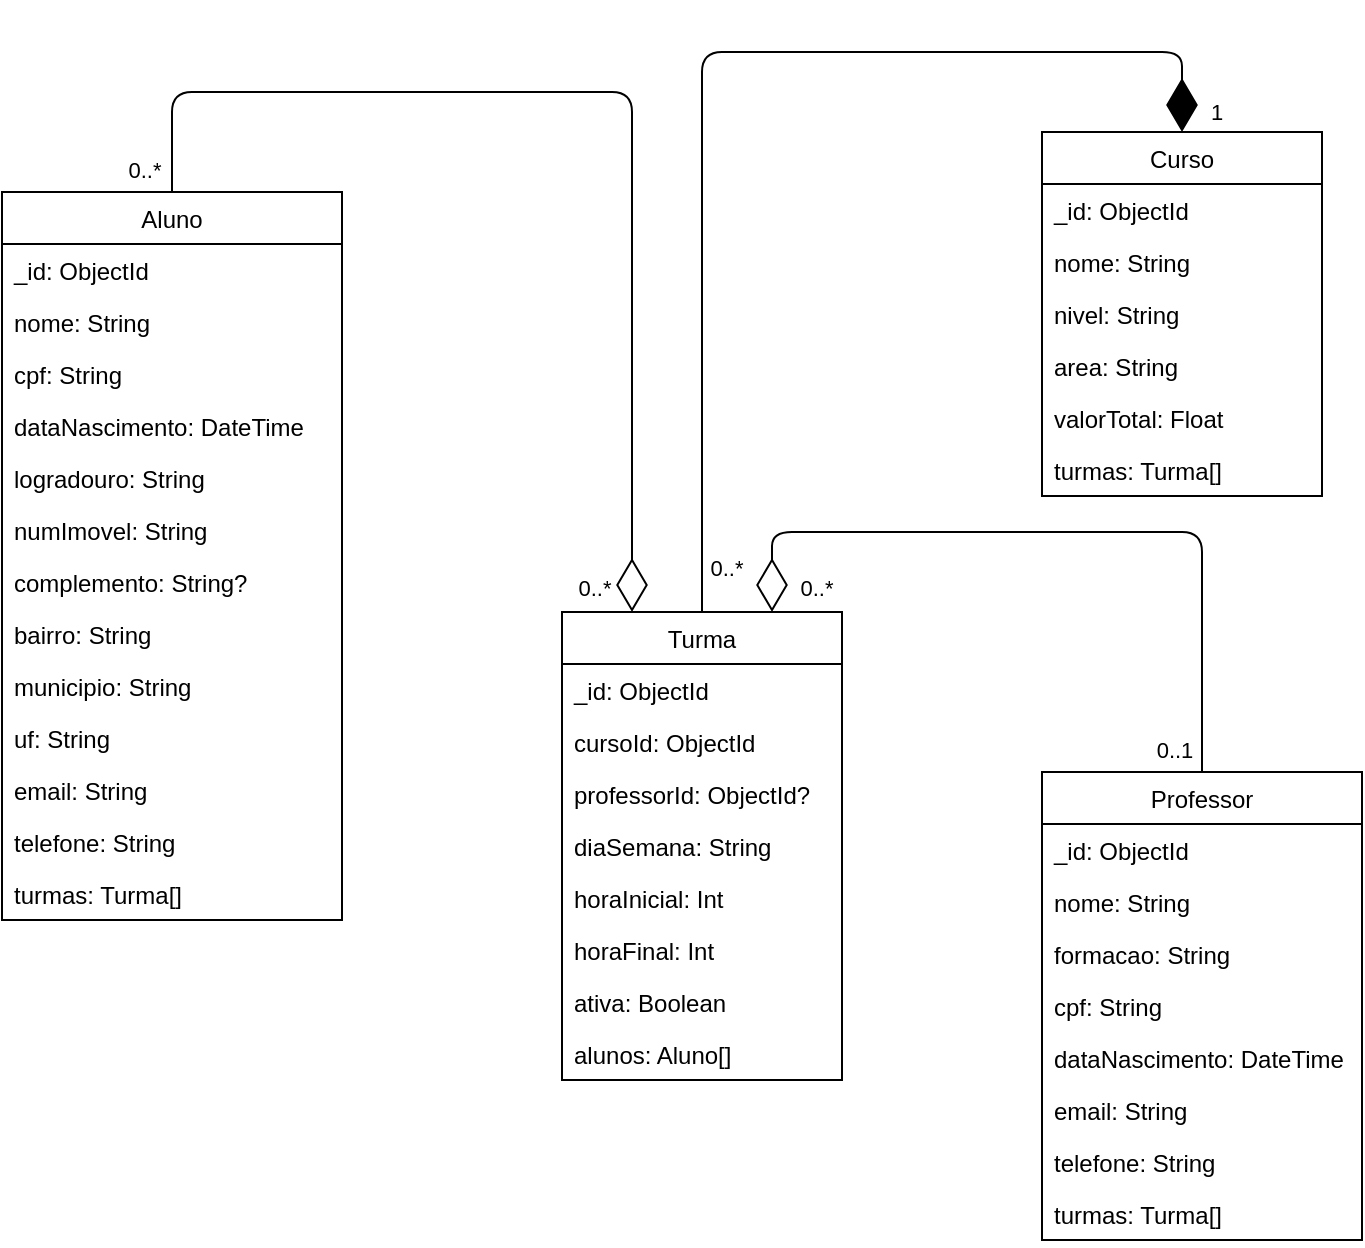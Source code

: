 <mxfile>
    <diagram id="ko68k73PWH7Gud72M-r9" name="Página-2">
        <mxGraphModel dx="373" dy="1074" grid="1" gridSize="10" guides="1" tooltips="1" connect="1" arrows="1" fold="1" page="1" pageScale="1" pageWidth="1169" pageHeight="827" math="0" shadow="0">
            <root>
                <mxCell id="0"/>
                <mxCell id="1" parent="0"/>
                <mxCell id="dzI9R8WdITk1JNDo9tBr-1" value="Aluno" style="swimlane;fontStyle=0;childLayout=stackLayout;horizontal=1;startSize=26;fillColor=none;horizontalStack=0;resizeParent=1;resizeParentMax=0;resizeLast=0;collapsible=1;marginBottom=0;" parent="1" vertex="1">
                    <mxGeometry x="80" y="90" width="170" height="364" as="geometry"/>
                </mxCell>
                <mxCell id="dzI9R8WdITk1JNDo9tBr-2" value="_id: ObjectId" style="text;strokeColor=none;fillColor=none;align=left;verticalAlign=top;spacingLeft=4;spacingRight=4;overflow=hidden;rotatable=0;points=[[0,0.5],[1,0.5]];portConstraint=eastwest;" parent="dzI9R8WdITk1JNDo9tBr-1" vertex="1">
                    <mxGeometry y="26" width="170" height="26" as="geometry"/>
                </mxCell>
                <mxCell id="dzI9R8WdITk1JNDo9tBr-3" value="nome: String" style="text;strokeColor=none;fillColor=none;align=left;verticalAlign=top;spacingLeft=4;spacingRight=4;overflow=hidden;rotatable=0;points=[[0,0.5],[1,0.5]];portConstraint=eastwest;" parent="dzI9R8WdITk1JNDo9tBr-1" vertex="1">
                    <mxGeometry y="52" width="170" height="26" as="geometry"/>
                </mxCell>
                <mxCell id="dzI9R8WdITk1JNDo9tBr-4" value="cpf: String" style="text;strokeColor=none;fillColor=none;align=left;verticalAlign=top;spacingLeft=4;spacingRight=4;overflow=hidden;rotatable=0;points=[[0,0.5],[1,0.5]];portConstraint=eastwest;" parent="dzI9R8WdITk1JNDo9tBr-1" vertex="1">
                    <mxGeometry y="78" width="170" height="26" as="geometry"/>
                </mxCell>
                <mxCell id="dzI9R8WdITk1JNDo9tBr-18" value="dataNascimento: DateTime" style="text;strokeColor=none;fillColor=none;align=left;verticalAlign=top;spacingLeft=4;spacingRight=4;overflow=hidden;rotatable=0;points=[[0,0.5],[1,0.5]];portConstraint=eastwest;" parent="dzI9R8WdITk1JNDo9tBr-1" vertex="1">
                    <mxGeometry y="104" width="170" height="26" as="geometry"/>
                </mxCell>
                <mxCell id="dzI9R8WdITk1JNDo9tBr-17" value="logradouro: String" style="text;strokeColor=none;fillColor=none;align=left;verticalAlign=top;spacingLeft=4;spacingRight=4;overflow=hidden;rotatable=0;points=[[0,0.5],[1,0.5]];portConstraint=eastwest;" parent="dzI9R8WdITk1JNDo9tBr-1" vertex="1">
                    <mxGeometry y="130" width="170" height="26" as="geometry"/>
                </mxCell>
                <mxCell id="dzI9R8WdITk1JNDo9tBr-19" value="numImovel: String" style="text;strokeColor=none;fillColor=none;align=left;verticalAlign=top;spacingLeft=4;spacingRight=4;overflow=hidden;rotatable=0;points=[[0,0.5],[1,0.5]];portConstraint=eastwest;" parent="dzI9R8WdITk1JNDo9tBr-1" vertex="1">
                    <mxGeometry y="156" width="170" height="26" as="geometry"/>
                </mxCell>
                <mxCell id="dzI9R8WdITk1JNDo9tBr-20" value="complemento: String?&#10;" style="text;strokeColor=none;fillColor=none;align=left;verticalAlign=top;spacingLeft=4;spacingRight=4;overflow=hidden;rotatable=0;points=[[0,0.5],[1,0.5]];portConstraint=eastwest;" parent="dzI9R8WdITk1JNDo9tBr-1" vertex="1">
                    <mxGeometry y="182" width="170" height="26" as="geometry"/>
                </mxCell>
                <mxCell id="dzI9R8WdITk1JNDo9tBr-21" value="bairro: String" style="text;strokeColor=none;fillColor=none;align=left;verticalAlign=top;spacingLeft=4;spacingRight=4;overflow=hidden;rotatable=0;points=[[0,0.5],[1,0.5]];portConstraint=eastwest;" parent="dzI9R8WdITk1JNDo9tBr-1" vertex="1">
                    <mxGeometry y="208" width="170" height="26" as="geometry"/>
                </mxCell>
                <mxCell id="dzI9R8WdITk1JNDo9tBr-22" value="municipio: String" style="text;strokeColor=none;fillColor=none;align=left;verticalAlign=top;spacingLeft=4;spacingRight=4;overflow=hidden;rotatable=0;points=[[0,0.5],[1,0.5]];portConstraint=eastwest;" parent="dzI9R8WdITk1JNDo9tBr-1" vertex="1">
                    <mxGeometry y="234" width="170" height="26" as="geometry"/>
                </mxCell>
                <mxCell id="dzI9R8WdITk1JNDo9tBr-23" value="uf: String" style="text;strokeColor=none;fillColor=none;align=left;verticalAlign=top;spacingLeft=4;spacingRight=4;overflow=hidden;rotatable=0;points=[[0,0.5],[1,0.5]];portConstraint=eastwest;" parent="dzI9R8WdITk1JNDo9tBr-1" vertex="1">
                    <mxGeometry y="260" width="170" height="26" as="geometry"/>
                </mxCell>
                <mxCell id="dzI9R8WdITk1JNDo9tBr-24" value="email: String" style="text;strokeColor=none;fillColor=none;align=left;verticalAlign=top;spacingLeft=4;spacingRight=4;overflow=hidden;rotatable=0;points=[[0,0.5],[1,0.5]];portConstraint=eastwest;" parent="dzI9R8WdITk1JNDo9tBr-1" vertex="1">
                    <mxGeometry y="286" width="170" height="26" as="geometry"/>
                </mxCell>
                <mxCell id="3eeboNgc8xd-XrbrIplP-2" value="telefone: String" style="text;strokeColor=none;fillColor=none;align=left;verticalAlign=top;spacingLeft=4;spacingRight=4;overflow=hidden;rotatable=0;points=[[0,0.5],[1,0.5]];portConstraint=eastwest;" parent="dzI9R8WdITk1JNDo9tBr-1" vertex="1">
                    <mxGeometry y="312" width="170" height="26" as="geometry"/>
                </mxCell>
                <mxCell id="dzI9R8WdITk1JNDo9tBr-25" value="turmas: Turma[]" style="text;strokeColor=none;fillColor=none;align=left;verticalAlign=top;spacingLeft=4;spacingRight=4;overflow=hidden;rotatable=0;points=[[0,0.5],[1,0.5]];portConstraint=eastwest;" parent="dzI9R8WdITk1JNDo9tBr-1" vertex="1">
                    <mxGeometry y="338" width="170" height="26" as="geometry"/>
                </mxCell>
                <mxCell id="dzI9R8WdITk1JNDo9tBr-5" value="Curso" style="swimlane;fontStyle=0;childLayout=stackLayout;horizontal=1;startSize=26;fillColor=none;horizontalStack=0;resizeParent=1;resizeParentMax=0;resizeLast=0;collapsible=1;marginBottom=0;" parent="1" vertex="1">
                    <mxGeometry x="600" y="60" width="140" height="182" as="geometry"/>
                </mxCell>
                <mxCell id="dzI9R8WdITk1JNDo9tBr-6" value="_id: ObjectId" style="text;strokeColor=none;fillColor=none;align=left;verticalAlign=top;spacingLeft=4;spacingRight=4;overflow=hidden;rotatable=0;points=[[0,0.5],[1,0.5]];portConstraint=eastwest;" parent="dzI9R8WdITk1JNDo9tBr-5" vertex="1">
                    <mxGeometry y="26" width="140" height="26" as="geometry"/>
                </mxCell>
                <mxCell id="dzI9R8WdITk1JNDo9tBr-7" value="nome: String" style="text;strokeColor=none;fillColor=none;align=left;verticalAlign=top;spacingLeft=4;spacingRight=4;overflow=hidden;rotatable=0;points=[[0,0.5],[1,0.5]];portConstraint=eastwest;" parent="dzI9R8WdITk1JNDo9tBr-5" vertex="1">
                    <mxGeometry y="52" width="140" height="26" as="geometry"/>
                </mxCell>
                <mxCell id="dzI9R8WdITk1JNDo9tBr-8" value="nivel: String" style="text;strokeColor=none;fillColor=none;align=left;verticalAlign=top;spacingLeft=4;spacingRight=4;overflow=hidden;rotatable=0;points=[[0,0.5],[1,0.5]];portConstraint=eastwest;" parent="dzI9R8WdITk1JNDo9tBr-5" vertex="1">
                    <mxGeometry y="78" width="140" height="26" as="geometry"/>
                </mxCell>
                <mxCell id="dzI9R8WdITk1JNDo9tBr-27" value="area: String" style="text;strokeColor=none;fillColor=none;align=left;verticalAlign=top;spacingLeft=4;spacingRight=4;overflow=hidden;rotatable=0;points=[[0,0.5],[1,0.5]];portConstraint=eastwest;" parent="dzI9R8WdITk1JNDo9tBr-5" vertex="1">
                    <mxGeometry y="104" width="140" height="26" as="geometry"/>
                </mxCell>
                <mxCell id="4" value="valorTotal: Float" style="text;strokeColor=none;fillColor=none;align=left;verticalAlign=top;spacingLeft=4;spacingRight=4;overflow=hidden;rotatable=0;points=[[0,0.5],[1,0.5]];portConstraint=eastwest;" vertex="1" parent="dzI9R8WdITk1JNDo9tBr-5">
                    <mxGeometry y="130" width="140" height="26" as="geometry"/>
                </mxCell>
                <mxCell id="3" value="turmas: Turma[]" style="text;strokeColor=none;fillColor=none;align=left;verticalAlign=top;spacingLeft=4;spacingRight=4;overflow=hidden;rotatable=0;points=[[0,0.5],[1,0.5]];portConstraint=eastwest;" vertex="1" parent="dzI9R8WdITk1JNDo9tBr-5">
                    <mxGeometry y="156" width="140" height="26" as="geometry"/>
                </mxCell>
                <mxCell id="dzI9R8WdITk1JNDo9tBr-9" value="Turma" style="swimlane;fontStyle=0;childLayout=stackLayout;horizontal=1;startSize=26;fillColor=none;horizontalStack=0;resizeParent=1;resizeParentMax=0;resizeLast=0;collapsible=1;marginBottom=0;" parent="1" vertex="1">
                    <mxGeometry x="360" y="300" width="140" height="234" as="geometry"/>
                </mxCell>
                <mxCell id="dzI9R8WdITk1JNDo9tBr-10" value="_id: ObjectId" style="text;strokeColor=none;fillColor=none;align=left;verticalAlign=top;spacingLeft=4;spacingRight=4;overflow=hidden;rotatable=0;points=[[0,0.5],[1,0.5]];portConstraint=eastwest;" parent="dzI9R8WdITk1JNDo9tBr-9" vertex="1">
                    <mxGeometry y="26" width="140" height="26" as="geometry"/>
                </mxCell>
                <mxCell id="3eeboNgc8xd-XrbrIplP-6" value="cursoId: ObjectId" style="text;strokeColor=none;fillColor=none;align=left;verticalAlign=top;spacingLeft=4;spacingRight=4;overflow=hidden;rotatable=0;points=[[0,0.5],[1,0.5]];portConstraint=eastwest;" parent="dzI9R8WdITk1JNDo9tBr-9" vertex="1">
                    <mxGeometry y="52" width="140" height="26" as="geometry"/>
                </mxCell>
                <mxCell id="3eeboNgc8xd-XrbrIplP-7" value="professorId: ObjectId?" style="text;strokeColor=none;fillColor=none;align=left;verticalAlign=top;spacingLeft=4;spacingRight=4;overflow=hidden;rotatable=0;points=[[0,0.5],[1,0.5]];portConstraint=eastwest;" parent="dzI9R8WdITk1JNDo9tBr-9" vertex="1">
                    <mxGeometry y="78" width="140" height="26" as="geometry"/>
                </mxCell>
                <mxCell id="dzI9R8WdITk1JNDo9tBr-11" value="diaSemana: String" style="text;strokeColor=none;fillColor=none;align=left;verticalAlign=top;spacingLeft=4;spacingRight=4;overflow=hidden;rotatable=0;points=[[0,0.5],[1,0.5]];portConstraint=eastwest;" parent="dzI9R8WdITk1JNDo9tBr-9" vertex="1">
                    <mxGeometry y="104" width="140" height="26" as="geometry"/>
                </mxCell>
                <mxCell id="dzI9R8WdITk1JNDo9tBr-12" value="horaInicial: Int" style="text;strokeColor=none;fillColor=none;align=left;verticalAlign=top;spacingLeft=4;spacingRight=4;overflow=hidden;rotatable=0;points=[[0,0.5],[1,0.5]];portConstraint=eastwest;" parent="dzI9R8WdITk1JNDo9tBr-9" vertex="1">
                    <mxGeometry y="130" width="140" height="26" as="geometry"/>
                </mxCell>
                <mxCell id="dzI9R8WdITk1JNDo9tBr-32" value="horaFinal: Int" style="text;strokeColor=none;fillColor=none;align=left;verticalAlign=top;spacingLeft=4;spacingRight=4;overflow=hidden;rotatable=0;points=[[0,0.5],[1,0.5]];portConstraint=eastwest;" parent="dzI9R8WdITk1JNDo9tBr-9" vertex="1">
                    <mxGeometry y="156" width="140" height="26" as="geometry"/>
                </mxCell>
                <mxCell id="3eeboNgc8xd-XrbrIplP-5" value="ativa: Boolean" style="text;strokeColor=none;fillColor=none;align=left;verticalAlign=top;spacingLeft=4;spacingRight=4;overflow=hidden;rotatable=0;points=[[0,0.5],[1,0.5]];portConstraint=eastwest;" parent="dzI9R8WdITk1JNDo9tBr-9" vertex="1">
                    <mxGeometry y="182" width="140" height="26" as="geometry"/>
                </mxCell>
                <mxCell id="5" value="alunos: Aluno[]" style="text;strokeColor=none;fillColor=none;align=left;verticalAlign=top;spacingLeft=4;spacingRight=4;overflow=hidden;rotatable=0;points=[[0,0.5],[1,0.5]];portConstraint=eastwest;" vertex="1" parent="dzI9R8WdITk1JNDo9tBr-9">
                    <mxGeometry y="208" width="140" height="26" as="geometry"/>
                </mxCell>
                <mxCell id="dzI9R8WdITk1JNDo9tBr-13" value="Professor" style="swimlane;fontStyle=0;childLayout=stackLayout;horizontal=1;startSize=26;fillColor=none;horizontalStack=0;resizeParent=1;resizeParentMax=0;resizeLast=0;collapsible=1;marginBottom=0;" parent="1" vertex="1">
                    <mxGeometry x="600" y="380" width="160" height="234" as="geometry"/>
                </mxCell>
                <mxCell id="dzI9R8WdITk1JNDo9tBr-14" value="_id: ObjectId" style="text;strokeColor=none;fillColor=none;align=left;verticalAlign=top;spacingLeft=4;spacingRight=4;overflow=hidden;rotatable=0;points=[[0,0.5],[1,0.5]];portConstraint=eastwest;" parent="dzI9R8WdITk1JNDo9tBr-13" vertex="1">
                    <mxGeometry y="26" width="160" height="26" as="geometry"/>
                </mxCell>
                <mxCell id="dzI9R8WdITk1JNDo9tBr-15" value="nome: String" style="text;strokeColor=none;fillColor=none;align=left;verticalAlign=top;spacingLeft=4;spacingRight=4;overflow=hidden;rotatable=0;points=[[0,0.5],[1,0.5]];portConstraint=eastwest;" parent="dzI9R8WdITk1JNDo9tBr-13" vertex="1">
                    <mxGeometry y="52" width="160" height="26" as="geometry"/>
                </mxCell>
                <mxCell id="dzI9R8WdITk1JNDo9tBr-28" value="formacao: String" style="text;strokeColor=none;fillColor=none;align=left;verticalAlign=top;spacingLeft=4;spacingRight=4;overflow=hidden;rotatable=0;points=[[0,0.5],[1,0.5]];portConstraint=eastwest;" parent="dzI9R8WdITk1JNDo9tBr-13" vertex="1">
                    <mxGeometry y="78" width="160" height="26" as="geometry"/>
                </mxCell>
                <mxCell id="dzI9R8WdITk1JNDo9tBr-29" value="cpf: String" style="text;strokeColor=none;fillColor=none;align=left;verticalAlign=top;spacingLeft=4;spacingRight=4;overflow=hidden;rotatable=0;points=[[0,0.5],[1,0.5]];portConstraint=eastwest;" parent="dzI9R8WdITk1JNDo9tBr-13" vertex="1">
                    <mxGeometry y="104" width="160" height="26" as="geometry"/>
                </mxCell>
                <mxCell id="dzI9R8WdITk1JNDo9tBr-30" value="dataNascimento: DateTime" style="text;strokeColor=none;fillColor=none;align=left;verticalAlign=top;spacingLeft=4;spacingRight=4;overflow=hidden;rotatable=0;points=[[0,0.5],[1,0.5]];portConstraint=eastwest;" parent="dzI9R8WdITk1JNDo9tBr-13" vertex="1">
                    <mxGeometry y="130" width="160" height="26" as="geometry"/>
                </mxCell>
                <mxCell id="dzI9R8WdITk1JNDo9tBr-31" value="email: String" style="text;strokeColor=none;fillColor=none;align=left;verticalAlign=top;spacingLeft=4;spacingRight=4;overflow=hidden;rotatable=0;points=[[0,0.5],[1,0.5]];portConstraint=eastwest;" parent="dzI9R8WdITk1JNDo9tBr-13" vertex="1">
                    <mxGeometry y="156" width="160" height="26" as="geometry"/>
                </mxCell>
                <mxCell id="dzI9R8WdITk1JNDo9tBr-16" value="telefone: String" style="text;strokeColor=none;fillColor=none;align=left;verticalAlign=top;spacingLeft=4;spacingRight=4;overflow=hidden;rotatable=0;points=[[0,0.5],[1,0.5]];portConstraint=eastwest;" parent="dzI9R8WdITk1JNDo9tBr-13" vertex="1">
                    <mxGeometry y="182" width="160" height="26" as="geometry"/>
                </mxCell>
                <mxCell id="2" value="turmas: Turma[]" style="text;strokeColor=none;fillColor=none;align=left;verticalAlign=top;spacingLeft=4;spacingRight=4;overflow=hidden;rotatable=0;points=[[0,0.5],[1,0.5]];portConstraint=eastwest;" vertex="1" parent="dzI9R8WdITk1JNDo9tBr-13">
                    <mxGeometry y="208" width="160" height="26" as="geometry"/>
                </mxCell>
                <mxCell id="GTmlLnvOXPL63zUHhVtp-4" value="" style="endArrow=diamondThin;endFill=1;endSize=24;html=1;entryX=0.5;entryY=0;entryDx=0;entryDy=0;edgeStyle=orthogonalEdgeStyle;exitX=0.5;exitY=0;exitDx=0;exitDy=0;" parent="1" source="dzI9R8WdITk1JNDo9tBr-9" target="dzI9R8WdITk1JNDo9tBr-5" edge="1">
                    <mxGeometry width="160" relative="1" as="geometry">
                        <mxPoint x="360" y="70" as="sourcePoint"/>
                        <mxPoint x="575" y="150" as="targetPoint"/>
                        <Array as="points">
                            <mxPoint x="430" y="20"/>
                            <mxPoint x="670" y="20"/>
                        </Array>
                    </mxGeometry>
                </mxCell>
                <mxCell id="GTmlLnvOXPL63zUHhVtp-5" value="0..*" style="edgeLabel;html=1;align=center;verticalAlign=middle;resizable=0;points=[];" parent="GTmlLnvOXPL63zUHhVtp-4" vertex="1" connectable="0">
                    <mxGeometry x="-0.338" y="-2" relative="1" as="geometry">
                        <mxPoint x="10" y="163" as="offset"/>
                    </mxGeometry>
                </mxCell>
                <mxCell id="EaMiCOG32FpDCn3Y1-oG-1" value="1" style="edgeLabel;html=1;align=center;verticalAlign=middle;resizable=0;points=[];" parent="GTmlLnvOXPL63zUHhVtp-4" vertex="1" connectable="0">
                    <mxGeometry x="0.454" relative="1" as="geometry">
                        <mxPoint x="130" y="30" as="offset"/>
                    </mxGeometry>
                </mxCell>
                <mxCell id="GTmlLnvOXPL63zUHhVtp-6" value="" style="endArrow=diamondThin;endFill=0;endSize=24;html=1;entryX=0.25;entryY=0;entryDx=0;entryDy=0;edgeStyle=orthogonalEdgeStyle;exitX=0.5;exitY=0;exitDx=0;exitDy=0;" parent="1" source="dzI9R8WdITk1JNDo9tBr-1" target="dzI9R8WdITk1JNDo9tBr-9" edge="1">
                    <mxGeometry width="160" relative="1" as="geometry">
                        <mxPoint x="230" y="30" as="sourcePoint"/>
                        <mxPoint x="390" y="250" as="targetPoint"/>
                        <Array as="points">
                            <mxPoint x="165" y="40"/>
                            <mxPoint x="395" y="40"/>
                        </Array>
                    </mxGeometry>
                </mxCell>
                <mxCell id="GTmlLnvOXPL63zUHhVtp-7" value="0..*" style="edgeLabel;html=1;align=center;verticalAlign=middle;resizable=0;points=[];" parent="GTmlLnvOXPL63zUHhVtp-6" vertex="1" connectable="0">
                    <mxGeometry x="-0.293" y="1" relative="1" as="geometry">
                        <mxPoint x="-155" y="40" as="offset"/>
                    </mxGeometry>
                </mxCell>
                <mxCell id="GTmlLnvOXPL63zUHhVtp-8" value="0..*" style="edgeLabel;html=1;align=center;verticalAlign=middle;resizable=0;points=[];" parent="GTmlLnvOXPL63zUHhVtp-6" vertex="1" connectable="0">
                    <mxGeometry x="-0.472" relative="1" as="geometry">
                        <mxPoint x="118" y="248" as="offset"/>
                    </mxGeometry>
                </mxCell>
                <mxCell id="EaMiCOG32FpDCn3Y1-oG-2" value="" style="endArrow=diamondThin;endFill=0;endSize=24;html=1;exitX=0.5;exitY=0;exitDx=0;exitDy=0;edgeStyle=orthogonalEdgeStyle;entryX=0.75;entryY=0;entryDx=0;entryDy=0;" parent="1" source="dzI9R8WdITk1JNDo9tBr-13" target="dzI9R8WdITk1JNDo9tBr-9" edge="1">
                    <mxGeometry width="160" relative="1" as="geometry">
                        <mxPoint x="680" y="280" as="sourcePoint"/>
                        <mxPoint x="520" y="280" as="targetPoint"/>
                        <Array as="points">
                            <mxPoint x="680" y="260"/>
                            <mxPoint x="465" y="260"/>
                        </Array>
                    </mxGeometry>
                </mxCell>
                <mxCell id="EaMiCOG32FpDCn3Y1-oG-3" value="0..1" style="edgeLabel;html=1;align=center;verticalAlign=middle;resizable=0;points=[];" parent="EaMiCOG32FpDCn3Y1-oG-2" vertex="1" connectable="0">
                    <mxGeometry x="0.114" y="3" relative="1" as="geometry">
                        <mxPoint x="75" y="106" as="offset"/>
                    </mxGeometry>
                </mxCell>
                <mxCell id="EaMiCOG32FpDCn3Y1-oG-4" value="0..*" style="edgeLabel;html=1;align=center;verticalAlign=middle;resizable=0;points=[];" parent="EaMiCOG32FpDCn3Y1-oG-2" vertex="1" connectable="0">
                    <mxGeometry x="0.097" relative="1" as="geometry">
                        <mxPoint x="-108" y="28" as="offset"/>
                    </mxGeometry>
                </mxCell>
            </root>
        </mxGraphModel>
    </diagram>
</mxfile>